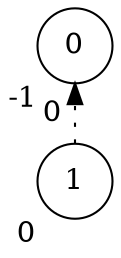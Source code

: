 ﻿ digraph MFCC
{
  graph [rankdir=LR];
  node [shape=circle];
  nodesep = 0.2;
  forcelabels = true;
 {
     0 [id = -1, xlabel = -1]
   }
{
    1 [id = 23, xlabel = 0]

    1 -> 0 [label = 0,constraint = false, style = dotted]
}
   

}
